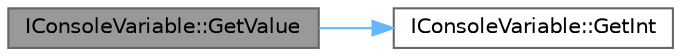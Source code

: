digraph "IConsoleVariable::GetValue"
{
 // INTERACTIVE_SVG=YES
 // LATEX_PDF_SIZE
  bgcolor="transparent";
  edge [fontname=Helvetica,fontsize=10,labelfontname=Helvetica,labelfontsize=10];
  node [fontname=Helvetica,fontsize=10,shape=box,height=0.2,width=0.4];
  rankdir="LR";
  Node1 [id="Node000001",label="IConsoleVariable::GetValue",height=0.2,width=0.4,color="gray40", fillcolor="grey60", style="filled", fontcolor="black",tooltip="Generic versions for templated code."];
  Node1 -> Node2 [id="edge1_Node000001_Node000002",color="steelblue1",style="solid",tooltip=" "];
  Node2 [id="Node000002",label="IConsoleVariable::GetInt",height=0.2,width=0.4,color="grey40", fillcolor="white", style="filled",URL="$d9/d22/classIConsoleVariable.html#afa03a84041176328439fca27e786d5af",tooltip="Get the internal value as int (should not be used on strings)."];
}
